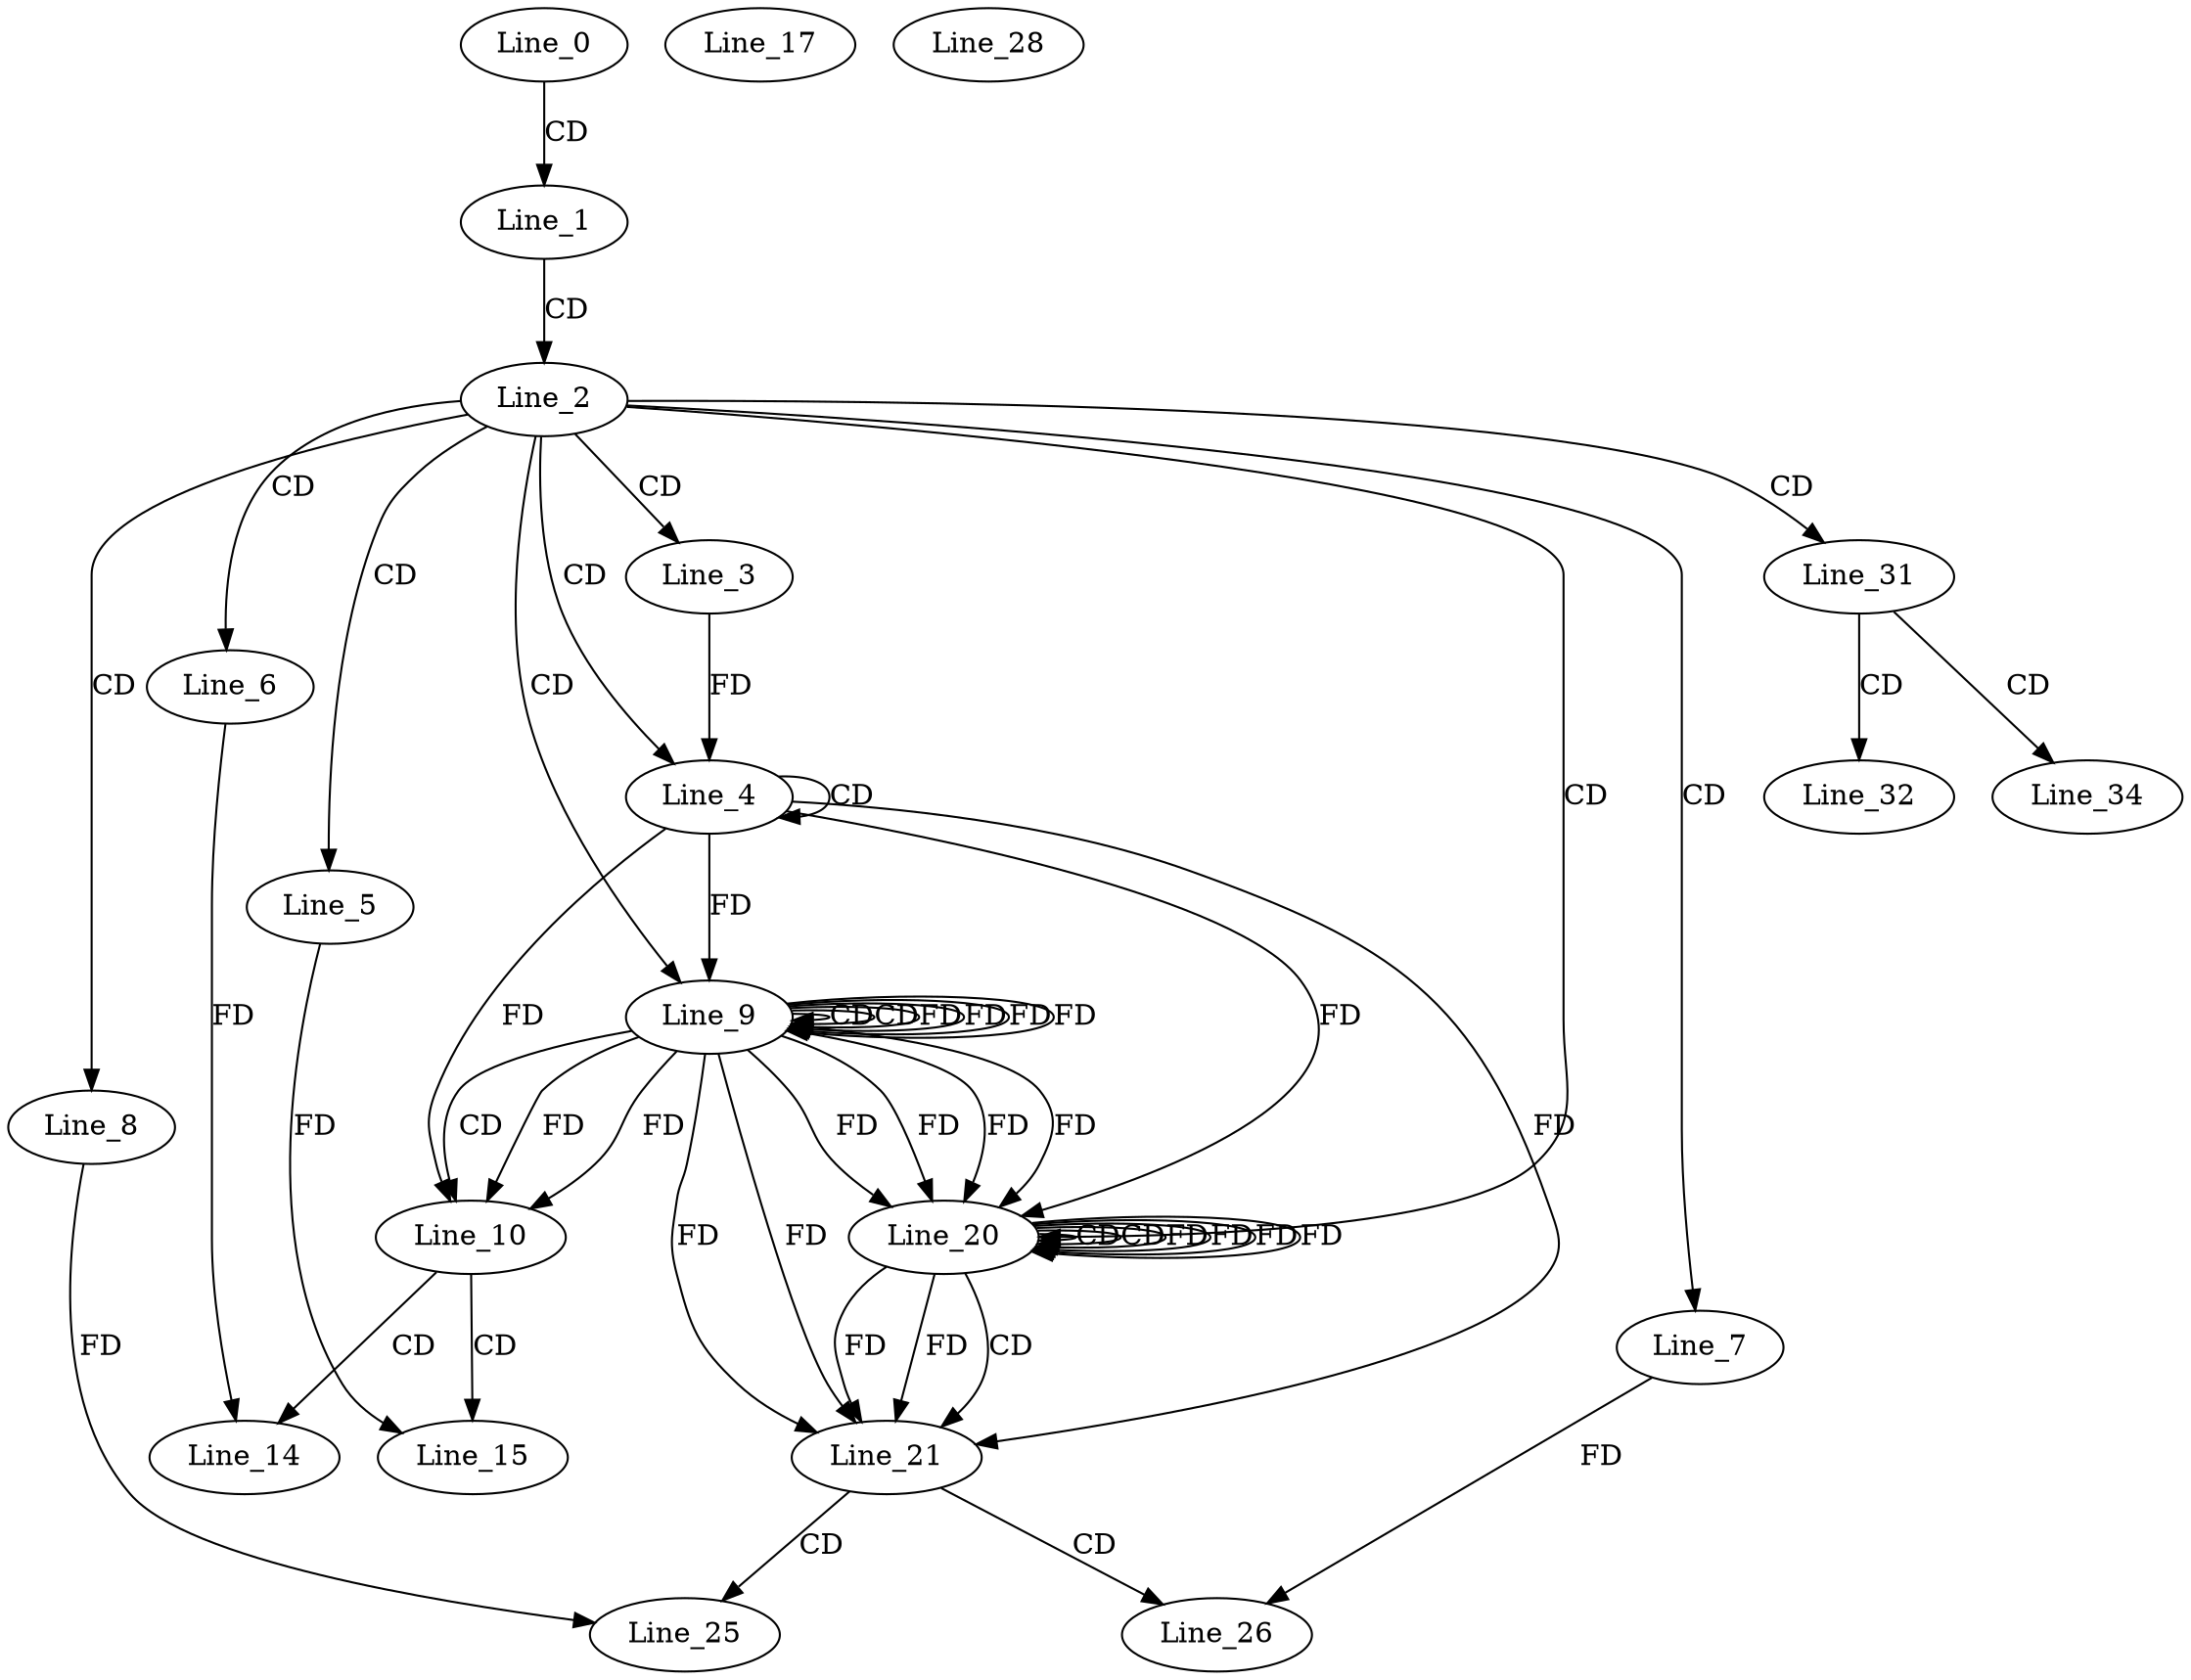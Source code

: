 digraph G {
  Line_0;
  Line_1;
  Line_2;
  Line_3;
  Line_4;
  Line_4;
  Line_5;
  Line_6;
  Line_7;
  Line_8;
  Line_9;
  Line_9;
  Line_9;
  Line_9;
  Line_10;
  Line_10;
  Line_10;
  Line_10;
  Line_14;
  Line_15;
  Line_17;
  Line_20;
  Line_20;
  Line_20;
  Line_20;
  Line_21;
  Line_21;
  Line_21;
  Line_21;
  Line_25;
  Line_26;
  Line_28;
  Line_31;
  Line_32;
  Line_34;
  Line_0 -> Line_1 [ label="CD" ];
  Line_1 -> Line_2 [ label="CD" ];
  Line_2 -> Line_3 [ label="CD" ];
  Line_2 -> Line_4 [ label="CD" ];
  Line_4 -> Line_4 [ label="CD" ];
  Line_3 -> Line_4 [ label="FD" ];
  Line_2 -> Line_5 [ label="CD" ];
  Line_2 -> Line_6 [ label="CD" ];
  Line_2 -> Line_7 [ label="CD" ];
  Line_2 -> Line_8 [ label="CD" ];
  Line_2 -> Line_9 [ label="CD" ];
  Line_9 -> Line_9 [ label="CD" ];
  Line_9 -> Line_9 [ label="CD" ];
  Line_4 -> Line_9 [ label="FD" ];
  Line_9 -> Line_9 [ label="FD" ];
  Line_9 -> Line_9 [ label="FD" ];
  Line_9 -> Line_10 [ label="CD" ];
  Line_4 -> Line_10 [ label="FD" ];
  Line_9 -> Line_10 [ label="FD" ];
  Line_9 -> Line_10 [ label="FD" ];
  Line_10 -> Line_14 [ label="CD" ];
  Line_6 -> Line_14 [ label="FD" ];
  Line_10 -> Line_15 [ label="CD" ];
  Line_5 -> Line_15 [ label="FD" ];
  Line_2 -> Line_20 [ label="CD" ];
  Line_20 -> Line_20 [ label="CD" ];
  Line_9 -> Line_20 [ label="FD" ];
  Line_9 -> Line_20 [ label="FD" ];
  Line_4 -> Line_20 [ label="FD" ];
  Line_20 -> Line_20 [ label="CD" ];
  Line_20 -> Line_20 [ label="FD" ];
  Line_20 -> Line_20 [ label="FD" ];
  Line_9 -> Line_20 [ label="FD" ];
  Line_9 -> Line_20 [ label="FD" ];
  Line_20 -> Line_21 [ label="CD" ];
  Line_4 -> Line_21 [ label="FD" ];
  Line_20 -> Line_21 [ label="FD" ];
  Line_20 -> Line_21 [ label="FD" ];
  Line_9 -> Line_21 [ label="FD" ];
  Line_9 -> Line_21 [ label="FD" ];
  Line_21 -> Line_25 [ label="CD" ];
  Line_8 -> Line_25 [ label="FD" ];
  Line_21 -> Line_26 [ label="CD" ];
  Line_7 -> Line_26 [ label="FD" ];
  Line_2 -> Line_31 [ label="CD" ];
  Line_31 -> Line_32 [ label="CD" ];
  Line_31 -> Line_34 [ label="CD" ];
  Line_9 -> Line_9 [ label="FD" ];
  Line_9 -> Line_9 [ label="FD" ];
  Line_20 -> Line_20 [ label="FD" ];
  Line_20 -> Line_20 [ label="FD" ];
}
